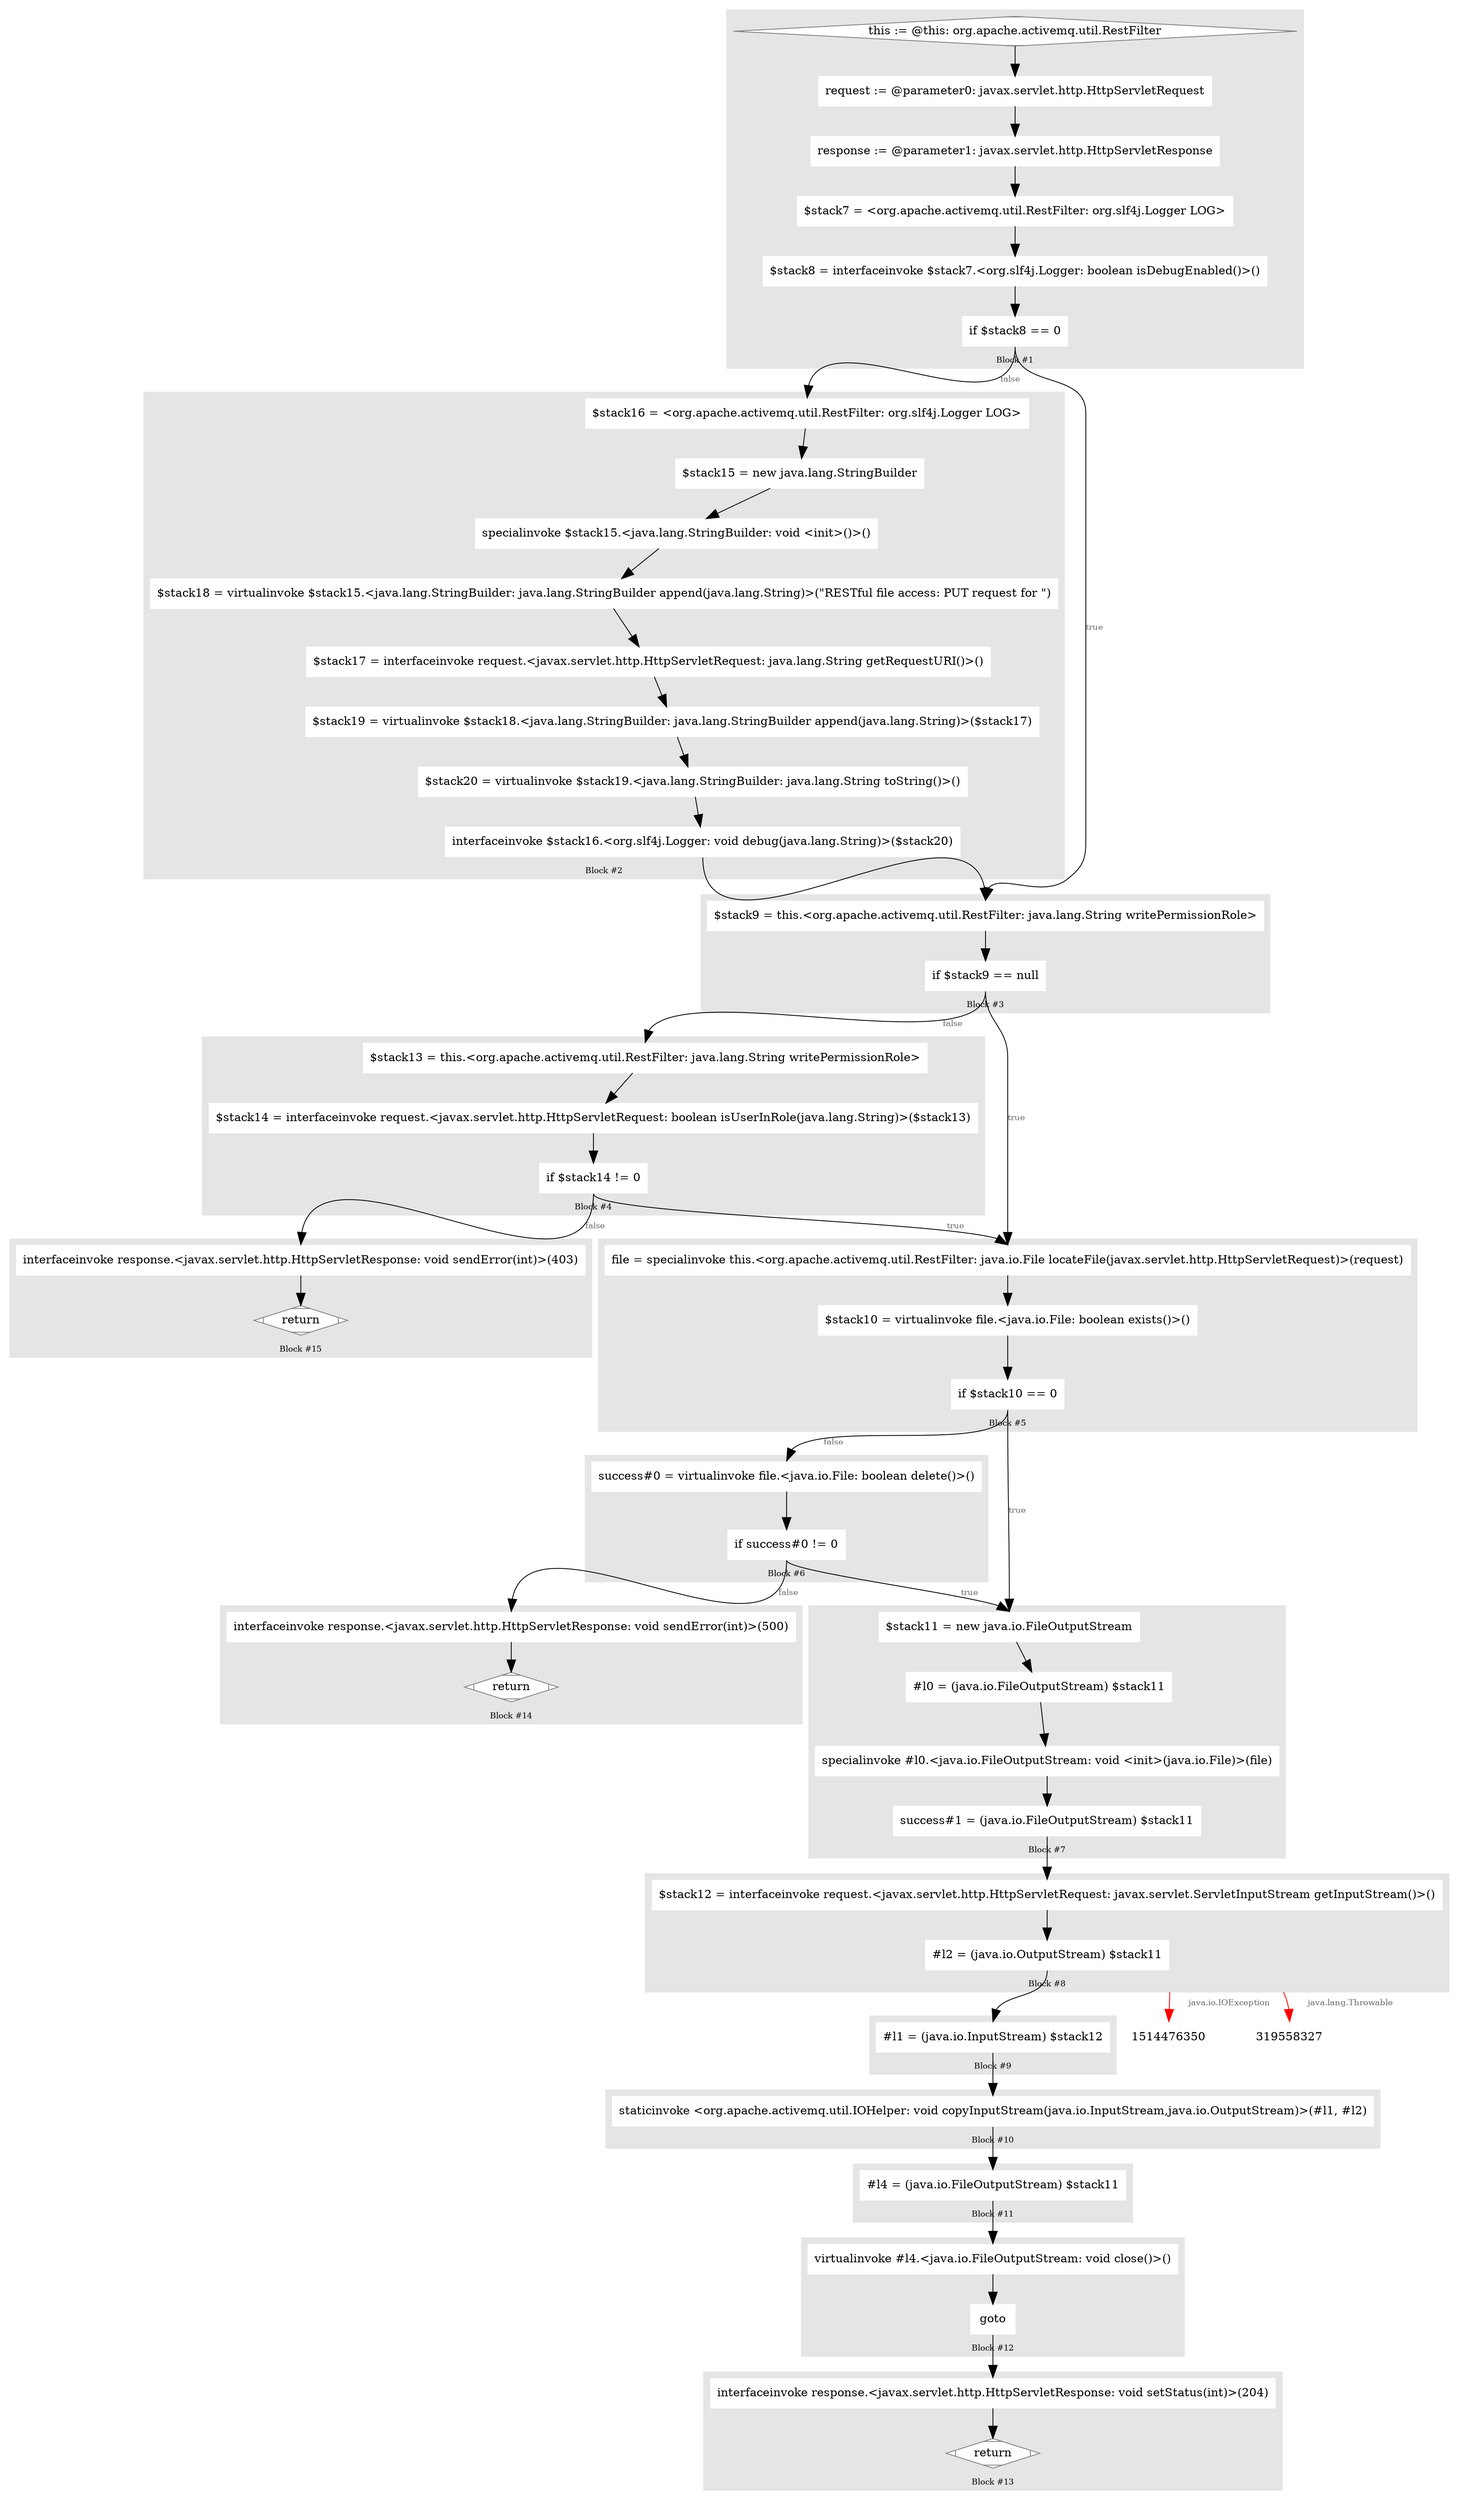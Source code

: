 digraph G {
	compound=true
	labelloc=b
	style=filled
	color=gray90
	node [shape=box,style=filled,color=white]
	edge [fontsize=10,arrowsize=1.5,fontcolor=grey40]
	fontsize=10

//  lines [152: 152] 
	subgraph cluster_586127428 { 
		label = "Block #1"
		1296456465[label="this := @this: org.apache.activemq.util.RestFilter",shape=Mdiamond,color=grey50,fillcolor=white]
		1652807864[label="request := @parameter0: javax.servlet.http.HttpServletRequest"]
		997055773[label="response := @parameter1: javax.servlet.http.HttpServletResponse"]
		171493374[label="$stack7 = &lt;org.apache.activemq.util.RestFilter: org.slf4j.Logger LOG&gt;"]
		1876682596[label="$stack8 = interfaceinvoke $stack7.&lt;org.slf4j.Logger: boolean isDebugEnabled()&gt;()"]
		1894369629[label="if $stack8 == 0"]

		1296456465 -> 1652807864 -> 997055773 -> 171493374 -> 1876682596 -> 1894369629
	}
	1894369629:s -> 1116094714:n[label="false"]
	1894369629:s -> 775514090:n[label="true"]

//  lines [153: 153] 
	subgraph cluster_497208183 { 
		label = "Block #2"
		1116094714[label="$stack16 = &lt;org.apache.activemq.util.RestFilter: org.slf4j.Logger LOG&gt;"]
		1276709283[label="$stack15 = new java.lang.StringBuilder"]
		1432569632[label="specialinvoke $stack15.&lt;java.lang.StringBuilder: void &lt;init&gt;()&gt;()"]
		1259174396[label="$stack18 = virtualinvoke $stack15.&lt;java.lang.StringBuilder: java.lang.StringBuilder append(java.lang.String)&gt;(&quot;RESTful file access: PUT request for &quot;)"]
		454104863[label="$stack17 = interfaceinvoke request.&lt;javax.servlet.http.HttpServletRequest: java.lang.String getRequestURI()&gt;()"]
		1180244251[label="$stack19 = virtualinvoke $stack18.&lt;java.lang.StringBuilder: java.lang.StringBuilder append(java.lang.String)&gt;($stack17)"]
		1623009085[label="$stack20 = virtualinvoke $stack19.&lt;java.lang.StringBuilder: java.lang.String toString()&gt;()"]
		303240439[label="interfaceinvoke $stack16.&lt;org.slf4j.Logger: void debug(java.lang.String)&gt;($stack20)"]

		1116094714 -> 1276709283 -> 1432569632 -> 1259174396 -> 454104863 -> 1180244251 -> 1623009085 -> 303240439
	}
	303240439:s -> 775514090:n

//  lines [156: 156] 
	subgraph cluster_1632413663 { 
		label = "Block #3"
		775514090[label="$stack9 = this.&lt;org.apache.activemq.util.RestFilter: java.lang.String writePermissionRole&gt;"]
		1565740893[label="if $stack9 == null"]

		775514090 -> 1565740893
	}
	1565740893:s -> 690052870:n[label="false"]
	1565740893:s -> 2017085051:n[label="true"]

//  lines [156: 156] 
	subgraph cluster_1194893830 { 
		label = "Block #4"
		690052870[label="$stack13 = this.&lt;org.apache.activemq.util.RestFilter: java.lang.String writePermissionRole&gt;"]
		1325056130[label="$stack14 = interfaceinvoke request.&lt;javax.servlet.http.HttpServletRequest: boolean isUserInRole(java.lang.String)&gt;($stack13)"]
		1498438472[label="if $stack14 != 0"]

		690052870 -> 1325056130 -> 1498438472
	}
	1498438472:s -> 1899223686:n[label="false"]
	1498438472:s -> 2017085051:n[label="true"]

//  lines [161: 163] 
	subgraph cluster_416841088 { 
		label = "Block #5"
		2017085051[label="file = specialinvoke this.&lt;org.apache.activemq.util.RestFilter: java.io.File locateFile(javax.servlet.http.HttpServletRequest)&gt;(request)"]
		2108763062[label="$stack10 = virtualinvoke file.&lt;java.io.File: boolean exists()&gt;()"]
		658404420[label="if $stack10 == 0"]

		2017085051 -> 2108763062 -> 658404420
	}
	658404420:s -> 760357227:n[label="false"]
	658404420:s -> 194707680:n[label="true"]

//  lines [164: 165] 
	subgraph cluster_1483298597 { 
		label = "Block #6"
		760357227[label="success#0 = virtualinvoke file.&lt;java.io.File: boolean delete()&gt;()"]
		37926966[label="if success#0 != 0"]

		760357227 -> 37926966
	}
	37926966:s -> 259219561:n[label="false"]
	37926966:s -> 194707680:n[label="true"]

//  lines [177: 177] 
	subgraph cluster_1567705314 { 
		label = "Block #7"
		194707680[label="$stack11 = new java.io.FileOutputStream"]
		2102368942[label="#l0 = (java.io.FileOutputStream) $stack11"]
		656479172[label="specialinvoke #l0.&lt;java.io.FileOutputStream: void &lt;init&gt;(java.io.File)&gt;(file)"]
		124888672[label="success#1 = (java.io.FileOutputStream) $stack11"]

		194707680 -> 2102368942 -> 656479172 -> 124888672
	}
	124888672:s -> 1403700359:n

//  lines [179: 179] 
	subgraph cluster_741730375 { 
		label = "Block #8"
		1403700359[label="$stack12 = interfaceinvoke request.&lt;javax.servlet.http.HttpServletRequest: javax.servlet.ServletInputStream getInputStream()&gt;()"]
		1219273867[label="#l2 = (java.io.OutputStream) $stack11"]

		1403700359 -> 1219273867
	}
	1219273867:s -> 1424082571:n
	//exceptional edges 
	1219273867:e -> 1514476350:n [label="	java.io.IOException"color=red,ltail="cluster_741730375"]
	1219273867:e -> 319558327:n [label="	java.lang.Throwable"color=red,ltail="cluster_741730375"]

//  lines [179: 179] 
	subgraph cluster_1704237553 { 
		label = "Block #9"
		1424082571[label="#l1 = (java.io.InputStream) $stack12"]
	}
	1424082571:s -> 1627396964:n

//  lines [179: 179] 
	subgraph cluster_137225802 { 
		label = "Block #10"
		1627396964[label="staticinvoke &lt;org.apache.activemq.util.IOHelper: void copyInputStream(java.io.InputStream,java.io.OutputStream)&gt;(#l1, #l2)"]
	}
	1627396964:s -> 335359181:n

//  lines [184: 184] 
	subgraph cluster_1206051975 { 
		label = "Block #11"
		335359181[label="#l4 = (java.io.FileOutputStream) $stack11"]
	}
	335359181:s -> 1420232606:n

//  lines [184: 185] 
	subgraph cluster_1490509465 { 
		label = "Block #12"
		1420232606[label="virtualinvoke #l4.&lt;java.io.FileOutputStream: void close()&gt;()"]
		1427040229[label="goto"]

		1420232606 -> 1427040229
	}
	1427040229:s -> 1912960603:n

//  lines [187: 189] 
	subgraph cluster_236304360 { 
		label = "Block #13"
		1912960603[label="interfaceinvoke response.&lt;javax.servlet.http.HttpServletResponse: void setStatus(int)&gt;(204)"]
		1201173334[label="return",shape=Mdiamond,color=grey50,fillcolor=white]

		1912960603 -> 1201173334
	}

//  lines [166: 173] 
	subgraph cluster_257608605 { 
		label = "Block #14"
		259219561[label="interfaceinvoke response.&lt;javax.servlet.http.HttpServletResponse: void sendError(int)&gt;(500)"]
		1839337592[label="return",shape=Mdiamond,color=grey50,fillcolor=white]

		259219561 -> 1839337592
	}

//  lines [157: 158] 
	subgraph cluster_503642634 { 
		label = "Block #15"
		1899223686[label="interfaceinvoke response.&lt;javax.servlet.http.HttpServletResponse: void sendError(int)&gt;(403)"]
		842179210[label="return",shape=Mdiamond,color=grey50,fillcolor=white]

		1899223686 -> 842179210
	}

}